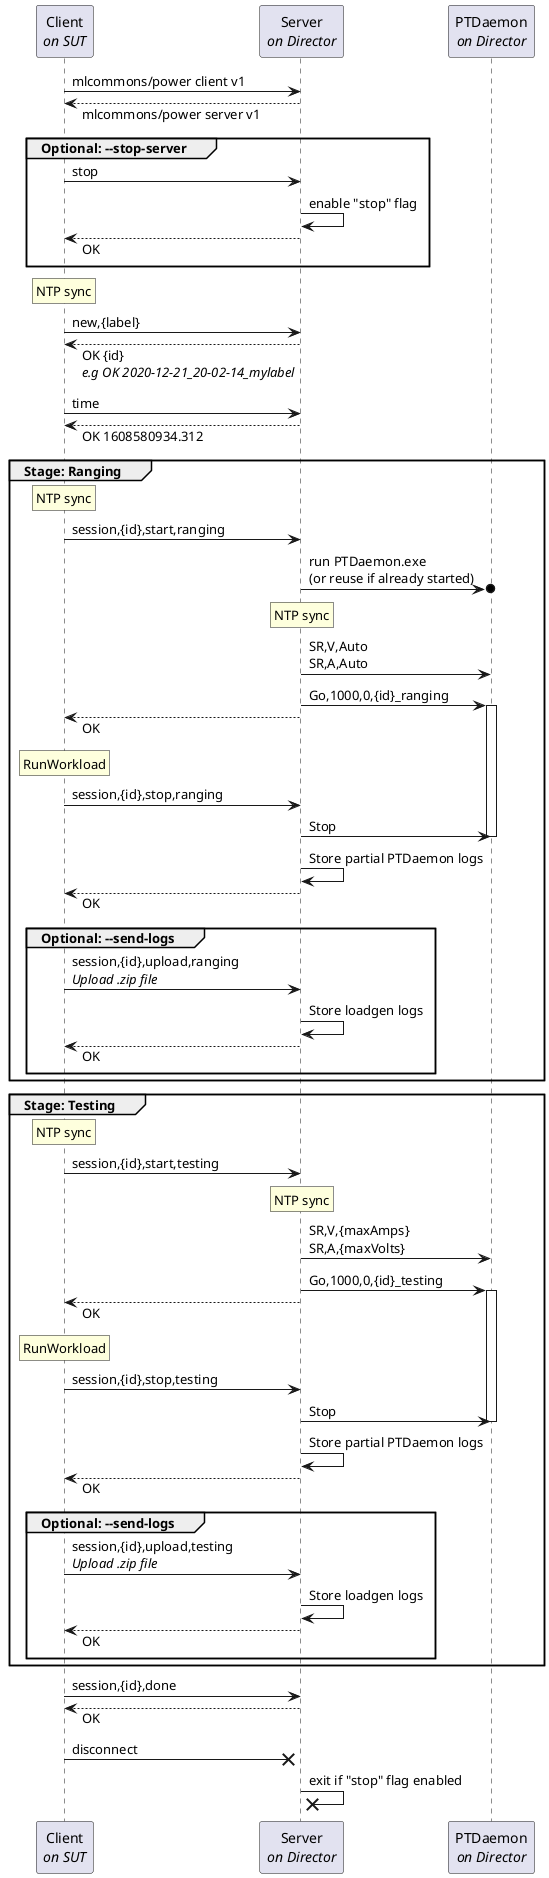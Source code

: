 # Sequence diargam in PlantUML format
# This file is used to generate sequence.png

@startuml

skinparam responseMessageBelowArrow true

participant "Client\n//on SUT//" as Client
participant "Server\n//on Director//" as Server
participant "PTDaemon\n//on Director//" as PTDaemon

Client -> Server: mlcommons/power client v1
Client <-- Server: mlcommons/power server v1

group Optional: --stop-server
    Client -> Server: stop
    Server -> Server: enable "stop" flag
    Client <-- Server: OK
end

rnote over Client
    NTP sync
endnote

Client -> Server: new,{label}
Client <-- Server: OK {id}\n//e.g OK 2020-12-21_20-02-14_mylabel//

Client -> Server: time
Client <-- Server: OK 1608580934.312

group Stage: Ranging
    rnote over Client
        NTP sync
    endnote

    Client -> Server: session,{id},start,ranging
    Server ->o PTDaemon: run PTDaemon.exe\n(or reuse if already started)
    rnote over Server
        NTP sync
    endnote
    Server -> PTDaemon: SR,V,Auto\nSR,A,Auto
    Server -> PTDaemon: Go,1000,0,{id}_ranging
    
    activate PTDaemon
    Client <-- Server: OK
    
    rnote over Client
        RunWorkload
    endnote
    
    Client -> Server: session,{id},stop,ranging
    Server -> PTDaemon: Stop
    deactivate PTDaemon
    Server -> Server: Store partial PTDaemon logs
    Client <-- Server: OK
    
    group Optional: --send-logs
        Client -> Server: session,{id},upload,ranging\n//Upload .zip file//
        Server -> Server: Store loadgen logs
        Client <-- Server: OK
    end
end

group Stage: Testing
    rnote over Client
        NTP sync
    endnote

    Client -> Server: session,{id},start,testing
    rnote over Server
        NTP sync
    endnote
    Server -> PTDaemon: SR,V,{maxAmps}\nSR,A,{maxVolts}
    Server -> PTDaemon: Go,1000,0,{id}_testing
    
    activate PTDaemon
    Client <-- Server: OK
    
    rnote over Client
        RunWorkload
    endnote
    
    Client -> Server: session,{id},stop,testing
    Server -> PTDaemon: Stop
    deactivate PTDaemon
    Server -> Server: Store partial PTDaemon logs
    Client <-- Server: OK
    
    group Optional: --send-logs
        Client -> Server: session,{id},upload,testing\n//Upload .zip file//
        Server -> Server: Store loadgen logs
        Client <-- Server: OK
    end
end

Client -> Server: session,{id},done
Client <-- Server: OK

Client ->x Server: disconnect

Server ->x Server: exit if "stop" flag enabled

@enduml
